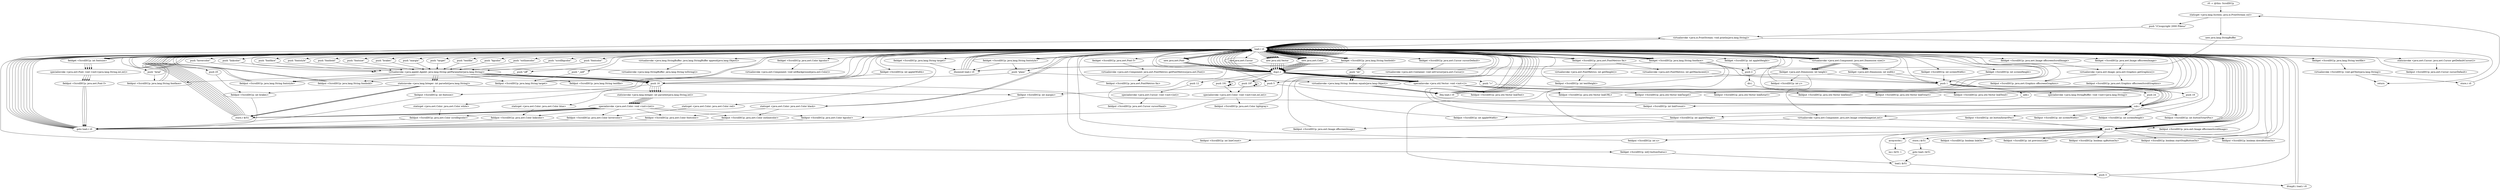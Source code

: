 digraph "" {
    "r0 := @this: ScrollItUp"
    "staticget <java.lang.System: java.io.PrintStream out>"
    "r0 := @this: ScrollItUp"->"staticget <java.lang.System: java.io.PrintStream out>";
    "push \"(C)copyright 2000 Pikeus\""
    "staticget <java.lang.System: java.io.PrintStream out>"->"push \"(C)copyright 2000 Pikeus\"";
    "virtualinvoke <java.io.PrintStream: void println(java.lang.String)>"
    "push \"(C)copyright 2000 Pikeus\""->"virtualinvoke <java.io.PrintStream: void println(java.lang.String)>";
    "load.r r0"
    "virtualinvoke <java.io.PrintStream: void println(java.lang.String)>"->"load.r r0";
    "new java.awt.Cursor"
    "load.r r0"->"new java.awt.Cursor";
    "dup1.r"
    "new java.awt.Cursor"->"dup1.r";
    "push 12"
    "dup1.r"->"push 12";
    "specialinvoke <java.awt.Cursor: void <init>(int)>"
    "push 12"->"specialinvoke <java.awt.Cursor: void <init>(int)>";
    "fieldput <ScrollItUp: java.awt.Cursor cursorHand>"
    "specialinvoke <java.awt.Cursor: void <init>(int)>"->"fieldput <ScrollItUp: java.awt.Cursor cursorHand>";
    "fieldput <ScrollItUp: java.awt.Cursor cursorHand>"->"load.r r0";
    "staticinvoke <java.awt.Cursor: java.awt.Cursor getDefaultCursor()>"
    "load.r r0"->"staticinvoke <java.awt.Cursor: java.awt.Cursor getDefaultCursor()>";
    "fieldput <ScrollItUp: java.awt.Cursor cursorDefault>"
    "staticinvoke <java.awt.Cursor: java.awt.Cursor getDefaultCursor()>"->"fieldput <ScrollItUp: java.awt.Cursor cursorDefault>";
    "fieldput <ScrollItUp: java.awt.Cursor cursorDefault>"->"load.r r0";
    "load.r r0"->"load.r r0";
    "fieldget <ScrollItUp: java.awt.Cursor cursorDefault>"
    "load.r r0"->"fieldget <ScrollItUp: java.awt.Cursor cursorDefault>";
    "virtualinvoke <java.awt.Container: void setCursor(java.awt.Cursor)>"
    "fieldget <ScrollItUp: java.awt.Cursor cursorDefault>"->"virtualinvoke <java.awt.Container: void setCursor(java.awt.Cursor)>";
    "virtualinvoke <java.awt.Container: void setCursor(java.awt.Cursor)>"->"load.r r0";
    "push 0"
    "load.r r0"->"push 0";
    "fieldput <ScrollItUp: int lineCount>"
    "push 0"->"fieldput <ScrollItUp: int lineCount>";
    "fieldput <ScrollItUp: int lineCount>"->"load.r r0";
    "new java.util.Vector"
    "load.r r0"->"new java.util.Vector";
    "new java.util.Vector"->"dup1.r";
    "specialinvoke <java.util.Vector: void <init>()>"
    "dup1.r"->"specialinvoke <java.util.Vector: void <init>()>";
    "fieldput <ScrollItUp: java.util.Vector linkText>"
    "specialinvoke <java.util.Vector: void <init>()>"->"fieldput <ScrollItUp: java.util.Vector linkText>";
    "fieldput <ScrollItUp: java.util.Vector linkText>"->"load.r r0";
    "load.r r0"->"new java.util.Vector";
    "new java.util.Vector"->"dup1.r";
    "dup1.r"->"specialinvoke <java.util.Vector: void <init>()>";
    "fieldput <ScrollItUp: java.util.Vector linkURL>"
    "specialinvoke <java.util.Vector: void <init>()>"->"fieldput <ScrollItUp: java.util.Vector linkURL>";
    "fieldput <ScrollItUp: java.util.Vector linkURL>"->"load.r r0";
    "load.r r0"->"new java.util.Vector";
    "new java.util.Vector"->"dup1.r";
    "dup1.r"->"specialinvoke <java.util.Vector: void <init>()>";
    "fieldput <ScrollItUp: java.util.Vector linkTarget>"
    "specialinvoke <java.util.Vector: void <init>()>"->"fieldput <ScrollItUp: java.util.Vector linkTarget>";
    "fieldput <ScrollItUp: java.util.Vector linkTarget>"->"load.r r0";
    "load.r r0"->"new java.util.Vector";
    "new java.util.Vector"->"dup1.r";
    "dup1.r"->"specialinvoke <java.util.Vector: void <init>()>";
    "fieldput <ScrollItUp: java.util.Vector linkXstart>"
    "specialinvoke <java.util.Vector: void <init>()>"->"fieldput <ScrollItUp: java.util.Vector linkXstart>";
    "fieldput <ScrollItUp: java.util.Vector linkXstart>"->"load.r r0";
    "load.r r0"->"new java.util.Vector";
    "new java.util.Vector"->"dup1.r";
    "dup1.r"->"specialinvoke <java.util.Vector: void <init>()>";
    "fieldput <ScrollItUp: java.util.Vector linkXend>"
    "specialinvoke <java.util.Vector: void <init>()>"->"fieldput <ScrollItUp: java.util.Vector linkXend>";
    "fieldput <ScrollItUp: java.util.Vector linkXend>"->"load.r r0";
    "load.r r0"->"new java.util.Vector";
    "new java.util.Vector"->"dup1.r";
    "dup1.r"->"specialinvoke <java.util.Vector: void <init>()>";
    "fieldput <ScrollItUp: java.util.Vector linkYstart>"
    "specialinvoke <java.util.Vector: void <init>()>"->"fieldput <ScrollItUp: java.util.Vector linkYstart>";
    "fieldput <ScrollItUp: java.util.Vector linkYstart>"->"load.r r0";
    "load.r r0"->"new java.util.Vector";
    "new java.util.Vector"->"dup1.r";
    "dup1.r"->"specialinvoke <java.util.Vector: void <init>()>";
    "fieldput <ScrollItUp: java.util.Vector linkYend>"
    "specialinvoke <java.util.Vector: void <init>()>"->"fieldput <ScrollItUp: java.util.Vector linkYend>";
    "fieldput <ScrollItUp: java.util.Vector linkYend>"->"load.r r0";
    "new java.awt.Color"
    "load.r r0"->"new java.awt.Color";
    "new java.awt.Color"->"dup1.r";
    "push 191"
    "dup1.r"->"push 191";
    "push 191"->"push 191";
    "push 191"->"push 191";
    "specialinvoke <java.awt.Color: void <init>(int,int,int)>"
    "push 191"->"specialinvoke <java.awt.Color: void <init>(int,int,int)>";
    "fieldput <ScrollItUp: java.awt.Color lightgray>"
    "specialinvoke <java.awt.Color: void <init>(int,int,int)>"->"fieldput <ScrollItUp: java.awt.Color lightgray>";
    "fieldput <ScrollItUp: java.awt.Color lightgray>"->"load.r r0";
    "load.r r0"->"new java.awt.Color";
    "new java.awt.Color"->"dup1.r";
    "dup1.r"->"load.r r0";
    "push \"bgcolor\""
    "load.r r0"->"push \"bgcolor\"";
    "virtualinvoke <java.applet.Applet: java.lang.String getParameter(java.lang.String)>"
    "push \"bgcolor\""->"virtualinvoke <java.applet.Applet: java.lang.String getParameter(java.lang.String)>";
    "push 16"
    "virtualinvoke <java.applet.Applet: java.lang.String getParameter(java.lang.String)>"->"push 16";
    "staticinvoke <java.lang.Integer: int parseInt(java.lang.String,int)>"
    "push 16"->"staticinvoke <java.lang.Integer: int parseInt(java.lang.String,int)>";
    "specialinvoke <java.awt.Color: void <init>(int)>"
    "staticinvoke <java.lang.Integer: int parseInt(java.lang.String,int)>"->"specialinvoke <java.awt.Color: void <init>(int)>";
    "fieldput <ScrollItUp: java.awt.Color bgcolor>"
    "specialinvoke <java.awt.Color: void <init>(int)>"->"fieldput <ScrollItUp: java.awt.Color bgcolor>";
    "goto load.r r0"
    "fieldput <ScrollItUp: java.awt.Color bgcolor>"->"goto load.r r0";
    "goto load.r r0"->"load.r r0";
    "load.r r0"->"new java.awt.Color";
    "new java.awt.Color"->"dup1.r";
    "dup1.r"->"load.r r0";
    "push \"outlinecolor\""
    "load.r r0"->"push \"outlinecolor\"";
    "push \"outlinecolor\""->"virtualinvoke <java.applet.Applet: java.lang.String getParameter(java.lang.String)>";
    "virtualinvoke <java.applet.Applet: java.lang.String getParameter(java.lang.String)>"->"push 16";
    "push 16"->"staticinvoke <java.lang.Integer: int parseInt(java.lang.String,int)>";
    "staticinvoke <java.lang.Integer: int parseInt(java.lang.String,int)>"->"specialinvoke <java.awt.Color: void <init>(int)>";
    "fieldput <ScrollItUp: java.awt.Color outlinecolor>"
    "specialinvoke <java.awt.Color: void <init>(int)>"->"fieldput <ScrollItUp: java.awt.Color outlinecolor>";
    "fieldput <ScrollItUp: java.awt.Color outlinecolor>"->"goto load.r r0";
    "goto load.r r0"->"load.r r0";
    "load.r r0"->"new java.awt.Color";
    "new java.awt.Color"->"dup1.r";
    "dup1.r"->"load.r r0";
    "push \"scrollbgcolor\""
    "load.r r0"->"push \"scrollbgcolor\"";
    "push \"scrollbgcolor\""->"virtualinvoke <java.applet.Applet: java.lang.String getParameter(java.lang.String)>";
    "virtualinvoke <java.applet.Applet: java.lang.String getParameter(java.lang.String)>"->"push 16";
    "push 16"->"staticinvoke <java.lang.Integer: int parseInt(java.lang.String,int)>";
    "staticinvoke <java.lang.Integer: int parseInt(java.lang.String,int)>"->"specialinvoke <java.awt.Color: void <init>(int)>";
    "fieldput <ScrollItUp: java.awt.Color scrollbgcolor>"
    "specialinvoke <java.awt.Color: void <init>(int)>"->"fieldput <ScrollItUp: java.awt.Color scrollbgcolor>";
    "fieldput <ScrollItUp: java.awt.Color scrollbgcolor>"->"goto load.r r0";
    "goto load.r r0"->"load.r r0";
    "load.r r0"->"new java.awt.Color";
    "new java.awt.Color"->"dup1.r";
    "dup1.r"->"load.r r0";
    "push \"fontcolor\""
    "load.r r0"->"push \"fontcolor\"";
    "push \"fontcolor\""->"virtualinvoke <java.applet.Applet: java.lang.String getParameter(java.lang.String)>";
    "virtualinvoke <java.applet.Applet: java.lang.String getParameter(java.lang.String)>"->"push 16";
    "push 16"->"staticinvoke <java.lang.Integer: int parseInt(java.lang.String,int)>";
    "staticinvoke <java.lang.Integer: int parseInt(java.lang.String,int)>"->"specialinvoke <java.awt.Color: void <init>(int)>";
    "fieldput <ScrollItUp: java.awt.Color fontcolor>"
    "specialinvoke <java.awt.Color: void <init>(int)>"->"fieldput <ScrollItUp: java.awt.Color fontcolor>";
    "fieldput <ScrollItUp: java.awt.Color fontcolor>"->"goto load.r r0";
    "goto load.r r0"->"load.r r0";
    "load.r r0"->"new java.awt.Color";
    "new java.awt.Color"->"dup1.r";
    "dup1.r"->"load.r r0";
    "push \"hovercolor\""
    "load.r r0"->"push \"hovercolor\"";
    "push \"hovercolor\""->"virtualinvoke <java.applet.Applet: java.lang.String getParameter(java.lang.String)>";
    "virtualinvoke <java.applet.Applet: java.lang.String getParameter(java.lang.String)>"->"push 16";
    "push 16"->"staticinvoke <java.lang.Integer: int parseInt(java.lang.String,int)>";
    "staticinvoke <java.lang.Integer: int parseInt(java.lang.String,int)>"->"specialinvoke <java.awt.Color: void <init>(int)>";
    "fieldput <ScrollItUp: java.awt.Color hovercolor>"
    "specialinvoke <java.awt.Color: void <init>(int)>"->"fieldput <ScrollItUp: java.awt.Color hovercolor>";
    "fieldput <ScrollItUp: java.awt.Color hovercolor>"->"goto load.r r0";
    "goto load.r r0"->"load.r r0";
    "load.r r0"->"new java.awt.Color";
    "new java.awt.Color"->"dup1.r";
    "dup1.r"->"load.r r0";
    "push \"linkcolor\""
    "load.r r0"->"push \"linkcolor\"";
    "push \"linkcolor\""->"virtualinvoke <java.applet.Applet: java.lang.String getParameter(java.lang.String)>";
    "virtualinvoke <java.applet.Applet: java.lang.String getParameter(java.lang.String)>"->"push 16";
    "push 16"->"staticinvoke <java.lang.Integer: int parseInt(java.lang.String,int)>";
    "staticinvoke <java.lang.Integer: int parseInt(java.lang.String,int)>"->"specialinvoke <java.awt.Color: void <init>(int)>";
    "fieldput <ScrollItUp: java.awt.Color linkcolor>"
    "specialinvoke <java.awt.Color: void <init>(int)>"->"fieldput <ScrollItUp: java.awt.Color linkcolor>";
    "fieldput <ScrollItUp: java.awt.Color linkcolor>"->"goto load.r r0";
    "goto load.r r0"->"load.r r0";
    "load.r r0"->"load.r r0";
    "push \"fontface\""
    "load.r r0"->"push \"fontface\"";
    "push \"fontface\""->"virtualinvoke <java.applet.Applet: java.lang.String getParameter(java.lang.String)>";
    "fieldput <ScrollItUp: java.lang.String fontface>"
    "virtualinvoke <java.applet.Applet: java.lang.String getParameter(java.lang.String)>"->"fieldput <ScrollItUp: java.lang.String fontface>";
    "fieldput <ScrollItUp: java.lang.String fontface>"->"load.r r0";
    "fieldget <ScrollItUp: java.lang.String fontface>"
    "load.r r0"->"fieldget <ScrollItUp: java.lang.String fontface>";
    "ifnonnull load.r r0"
    "fieldget <ScrollItUp: java.lang.String fontface>"->"ifnonnull load.r r0";
    "ifnonnull load.r r0"->"load.r r0";
    "push \"Arial\""
    "load.r r0"->"push \"Arial\"";
    "push \"Arial\""->"fieldput <ScrollItUp: java.lang.String fontface>";
    "fieldput <ScrollItUp: java.lang.String fontface>"->"load.r r0";
    "load.r r0"->"load.r r0";
    "push \"fontstyle\""
    "load.r r0"->"push \"fontstyle\"";
    "push \"fontstyle\""->"virtualinvoke <java.applet.Applet: java.lang.String getParameter(java.lang.String)>";
    "fieldput <ScrollItUp: java.lang.String fontstyle>"
    "virtualinvoke <java.applet.Applet: java.lang.String getParameter(java.lang.String)>"->"fieldput <ScrollItUp: java.lang.String fontstyle>";
    "fieldput <ScrollItUp: java.lang.String fontstyle>"->"load.r r0";
    "fieldget <ScrollItUp: java.lang.String fontstyle>"
    "load.r r0"->"fieldget <ScrollItUp: java.lang.String fontstyle>";
    "fieldget <ScrollItUp: java.lang.String fontstyle>"->"ifnonnull load.r r0";
    "ifnonnull load.r r0"->"load.r r0";
    "push \"plain\""
    "load.r r0"->"push \"plain\"";
    "push \"plain\""->"fieldput <ScrollItUp: java.lang.String fontstyle>";
    "fieldput <ScrollItUp: java.lang.String fontstyle>"->"load.r r0";
    "load.r r0"->"load.r r0";
    "push \"fontbold\""
    "load.r r0"->"push \"fontbold\"";
    "push \"fontbold\""->"virtualinvoke <java.applet.Applet: java.lang.String getParameter(java.lang.String)>";
    "fieldput <ScrollItUp: java.lang.String fontbold>"
    "virtualinvoke <java.applet.Applet: java.lang.String getParameter(java.lang.String)>"->"fieldput <ScrollItUp: java.lang.String fontbold>";
    "fieldput <ScrollItUp: java.lang.String fontbold>"->"load.r r0";
    "fieldget <ScrollItUp: java.lang.String fontbold>"
    "load.r r0"->"fieldget <ScrollItUp: java.lang.String fontbold>";
    "fieldget <ScrollItUp: java.lang.String fontbold>"->"ifnonnull load.r r0";
    "ifnonnull load.r r0"->"load.r r0";
    "push \"off\""
    "load.r r0"->"push \"off\"";
    "push \"off\""->"fieldput <ScrollItUp: java.lang.String fontbold>";
    "fieldput <ScrollItUp: java.lang.String fontbold>"->"load.r r0";
    "load.r r0"->"load.r r0";
    "push \"fontsize\""
    "load.r r0"->"push \"fontsize\"";
    "push \"fontsize\""->"virtualinvoke <java.applet.Applet: java.lang.String getParameter(java.lang.String)>";
    "staticinvoke <java.lang.Integer: int parseInt(java.lang.String)>"
    "virtualinvoke <java.applet.Applet: java.lang.String getParameter(java.lang.String)>"->"staticinvoke <java.lang.Integer: int parseInt(java.lang.String)>";
    "fieldput <ScrollItUp: int fontsize>"
    "staticinvoke <java.lang.Integer: int parseInt(java.lang.String)>"->"fieldput <ScrollItUp: int fontsize>";
    "fieldput <ScrollItUp: int fontsize>"->"goto load.r r0";
    "goto load.r r0"->"load.r r0";
    "load.r r0"->"load.r r0";
    "push \"brakes\""
    "load.r r0"->"push \"brakes\"";
    "push \"brakes\""->"virtualinvoke <java.applet.Applet: java.lang.String getParameter(java.lang.String)>";
    "virtualinvoke <java.applet.Applet: java.lang.String getParameter(java.lang.String)>"->"staticinvoke <java.lang.Integer: int parseInt(java.lang.String)>";
    "fieldput <ScrollItUp: int brakes>"
    "staticinvoke <java.lang.Integer: int parseInt(java.lang.String)>"->"fieldput <ScrollItUp: int brakes>";
    "fieldput <ScrollItUp: int brakes>"->"goto load.r r0";
    "goto load.r r0"->"load.r r0";
    "load.r r0"->"load.r r0";
    "push \"margin\""
    "load.r r0"->"push \"margin\"";
    "push \"margin\""->"virtualinvoke <java.applet.Applet: java.lang.String getParameter(java.lang.String)>";
    "virtualinvoke <java.applet.Applet: java.lang.String getParameter(java.lang.String)>"->"staticinvoke <java.lang.Integer: int parseInt(java.lang.String)>";
    "fieldput <ScrollItUp: int margin>"
    "staticinvoke <java.lang.Integer: int parseInt(java.lang.String)>"->"fieldput <ScrollItUp: int margin>";
    "fieldput <ScrollItUp: int margin>"->"goto load.r r0";
    "goto load.r r0"->"load.r r0";
    "load.r r0"->"load.r r0";
    "push \"target\""
    "load.r r0"->"push \"target\"";
    "push \"target\""->"virtualinvoke <java.applet.Applet: java.lang.String getParameter(java.lang.String)>";
    "fieldput <ScrollItUp: java.lang.String target>"
    "virtualinvoke <java.applet.Applet: java.lang.String getParameter(java.lang.String)>"->"fieldput <ScrollItUp: java.lang.String target>";
    "fieldput <ScrollItUp: java.lang.String target>"->"load.r r0";
    "fieldget <ScrollItUp: java.lang.String target>"
    "load.r r0"->"fieldget <ScrollItUp: java.lang.String target>";
    "fieldget <ScrollItUp: java.lang.String target>"->"ifnonnull load.r r0";
    "ifnonnull load.r r0"->"load.r r0";
    "push \"_self\""
    "load.r r0"->"push \"_self\"";
    "push \"_self\""->"fieldput <ScrollItUp: java.lang.String target>";
    "fieldput <ScrollItUp: java.lang.String target>"->"load.r r0";
    "load.r r0"->"fieldget <ScrollItUp: java.lang.String fontstyle>";
    "fieldget <ScrollItUp: java.lang.String fontstyle>"->"push \"plain\"";
    "virtualinvoke <java.lang.String: boolean equals(java.lang.Object)>"
    "push \"plain\""->"virtualinvoke <java.lang.String: boolean equals(java.lang.Object)>";
    "ifeq load.r r0"
    "virtualinvoke <java.lang.String: boolean equals(java.lang.Object)>"->"ifeq load.r r0";
    "ifeq load.r r0"->"load.r r0";
    "load.r r0"->"fieldget <ScrollItUp: java.lang.String fontbold>";
    "push \"on\""
    "fieldget <ScrollItUp: java.lang.String fontbold>"->"push \"on\"";
    "push \"on\""->"virtualinvoke <java.lang.String: boolean equals(java.lang.Object)>";
    "virtualinvoke <java.lang.String: boolean equals(java.lang.Object)>"->"ifeq load.r r0";
    "ifeq load.r r0"->"load.r r0";
    "new java.awt.Font"
    "load.r r0"->"new java.awt.Font";
    "new java.awt.Font"->"dup1.r";
    "dup1.r"->"load.r r0";
    "load.r r0"->"fieldget <ScrollItUp: java.lang.String fontface>";
    "push 1"
    "fieldget <ScrollItUp: java.lang.String fontface>"->"push 1";
    "push 1"->"load.r r0";
    "fieldget <ScrollItUp: int fontsize>"
    "load.r r0"->"fieldget <ScrollItUp: int fontsize>";
    "specialinvoke <java.awt.Font: void <init>(java.lang.String,int,int)>"
    "fieldget <ScrollItUp: int fontsize>"->"specialinvoke <java.awt.Font: void <init>(java.lang.String,int,int)>";
    "fieldput <ScrollItUp: java.awt.Font f>"
    "specialinvoke <java.awt.Font: void <init>(java.lang.String,int,int)>"->"fieldput <ScrollItUp: java.awt.Font f>";
    "fieldput <ScrollItUp: java.awt.Font f>"->"goto load.r r0";
    "goto load.r r0"->"load.r r0";
    "load.r r0"->"load.r r0";
    "fieldget <ScrollItUp: java.awt.Color bgcolor>"
    "load.r r0"->"fieldget <ScrollItUp: java.awt.Color bgcolor>";
    "virtualinvoke <java.awt.Component: void setBackground(java.awt.Color)>"
    "fieldget <ScrollItUp: java.awt.Color bgcolor>"->"virtualinvoke <java.awt.Component: void setBackground(java.awt.Color)>";
    "virtualinvoke <java.awt.Component: void setBackground(java.awt.Color)>"->"load.r r0";
    "load.r r0"->"push 0";
    "fieldput <ScrollItUp: int x>"
    "push 0"->"fieldput <ScrollItUp: int x>";
    "fieldput <ScrollItUp: int x>"->"load.r r0";
    "load.r r0"->"load.r r0";
    "virtualinvoke <java.awt.Component: java.awt.Dimension size()>"
    "load.r r0"->"virtualinvoke <java.awt.Component: java.awt.Dimension size()>";
    "fieldget <java.awt.Dimension: int height>"
    "virtualinvoke <java.awt.Component: java.awt.Dimension size()>"->"fieldget <java.awt.Dimension: int height>";
    "fieldput <ScrollItUp: int y>"
    "fieldget <java.awt.Dimension: int height>"->"fieldput <ScrollItUp: int y>";
    "fieldput <ScrollItUp: int y>"->"load.r r0";
    "load.r r0"->"load.r r0";
    "load.r r0"->"load.r r0";
    "fieldget <ScrollItUp: java.awt.Font f>"
    "load.r r0"->"fieldget <ScrollItUp: java.awt.Font f>";
    "virtualinvoke <java.awt.Component: java.awt.FontMetrics getFontMetrics(java.awt.Font)>"
    "fieldget <ScrollItUp: java.awt.Font f>"->"virtualinvoke <java.awt.Component: java.awt.FontMetrics getFontMetrics(java.awt.Font)>";
    "fieldput <ScrollItUp: java.awt.FontMetrics fm>"
    "virtualinvoke <java.awt.Component: java.awt.FontMetrics getFontMetrics(java.awt.Font)>"->"fieldput <ScrollItUp: java.awt.FontMetrics fm>";
    "fieldput <ScrollItUp: java.awt.FontMetrics fm>"->"load.r r0";
    "load.r r0"->"load.r r0";
    "fieldget <ScrollItUp: java.awt.FontMetrics fm>"
    "load.r r0"->"fieldget <ScrollItUp: java.awt.FontMetrics fm>";
    "virtualinvoke <java.awt.FontMetrics: int getHeight()>"
    "fieldget <ScrollItUp: java.awt.FontMetrics fm>"->"virtualinvoke <java.awt.FontMetrics: int getHeight()>";
    "fieldput <ScrollItUp: int textHeight>"
    "virtualinvoke <java.awt.FontMetrics: int getHeight()>"->"fieldput <ScrollItUp: int textHeight>";
    "fieldput <ScrollItUp: int textHeight>"->"load.r r0";
    "load.r r0"->"push 0";
    "fieldput <ScrollItUp: boolean linkOn>"
    "push 0"->"fieldput <ScrollItUp: boolean linkOn>";
    "fieldput <ScrollItUp: boolean linkOn>"->"load.r r0";
    "load.r r0"->"push 0";
    "fieldput <ScrollItUp: int previousLink>"
    "push 0"->"fieldput <ScrollItUp: int previousLink>";
    "fieldput <ScrollItUp: int previousLink>"->"load.r r0";
    "load.r r0"->"load.r r0";
    "load.r r0"->"fieldget <ScrollItUp: java.awt.FontMetrics fm>";
    "virtualinvoke <java.awt.FontMetrics: int getMaxAscent()>"
    "fieldget <ScrollItUp: java.awt.FontMetrics fm>"->"virtualinvoke <java.awt.FontMetrics: int getMaxAscent()>";
    "virtualinvoke <java.awt.FontMetrics: int getMaxAscent()>"->"push 1";
    "add.i"
    "push 1"->"add.i";
    "fieldput <ScrollItUp: int linkYcount>"
    "add.i"->"fieldput <ScrollItUp: int linkYcount>";
    "fieldput <ScrollItUp: int linkYcount>"->"load.r r0";
    "load.r r0"->"load.r r0";
    "load.r r0"->"virtualinvoke <java.awt.Component: java.awt.Dimension size()>";
    "fieldget <java.awt.Dimension: int width>"
    "virtualinvoke <java.awt.Component: java.awt.Dimension size()>"->"fieldget <java.awt.Dimension: int width>";
    "fieldget <java.awt.Dimension: int width>"->"push 1";
    "sub.i"
    "push 1"->"sub.i";
    "fieldput <ScrollItUp: int appletWidth>"
    "sub.i"->"fieldput <ScrollItUp: int appletWidth>";
    "fieldput <ScrollItUp: int appletWidth>"->"load.r r0";
    "load.r r0"->"load.r r0";
    "load.r r0"->"virtualinvoke <java.awt.Component: java.awt.Dimension size()>";
    "virtualinvoke <java.awt.Component: java.awt.Dimension size()>"->"fieldget <java.awt.Dimension: int height>";
    "fieldget <java.awt.Dimension: int height>"->"push 1";
    "push 1"->"sub.i";
    "fieldput <ScrollItUp: int appletHeight>"
    "sub.i"->"fieldput <ScrollItUp: int appletHeight>";
    "fieldput <ScrollItUp: int appletHeight>"->"load.r r0";
    "load.r r0"->"load.r r0";
    "load.r r0"->"virtualinvoke <java.awt.Component: java.awt.Dimension size()>";
    "virtualinvoke <java.awt.Component: java.awt.Dimension size()>"->"fieldget <java.awt.Dimension: int width>";
    "push 19"
    "fieldget <java.awt.Dimension: int width>"->"push 19";
    "push 19"->"sub.i";
    "fieldput <ScrollItUp: int screenWidth>"
    "sub.i"->"fieldput <ScrollItUp: int screenWidth>";
    "fieldput <ScrollItUp: int screenWidth>"->"load.r r0";
    "load.r r0"->"load.r r0";
    "load.r r0"->"virtualinvoke <java.awt.Component: java.awt.Dimension size()>";
    "virtualinvoke <java.awt.Component: java.awt.Dimension size()>"->"fieldget <java.awt.Dimension: int height>";
    "push 5"
    "fieldget <java.awt.Dimension: int height>"->"push 5";
    "push 5"->"sub.i";
    "fieldput <ScrollItUp: int screenHeight>"
    "sub.i"->"fieldput <ScrollItUp: int screenHeight>";
    "fieldput <ScrollItUp: int screenHeight>"->"load.r r0";
    "load.r r0"->"load.r r0";
    "load.r r0"->"load.r r0";
    "load.r r0"->"virtualinvoke <java.awt.Component: java.awt.Dimension size()>";
    "virtualinvoke <java.awt.Component: java.awt.Dimension size()>"->"fieldget <java.awt.Dimension: int width>";
    "fieldget <java.awt.Dimension: int width>"->"load.r r0";
    "load.r r0"->"virtualinvoke <java.awt.Component: java.awt.Dimension size()>";
    "virtualinvoke <java.awt.Component: java.awt.Dimension size()>"->"fieldget <java.awt.Dimension: int height>";
    "virtualinvoke <java.awt.Component: java.awt.Image createImage(int,int)>"
    "fieldget <java.awt.Dimension: int height>"->"virtualinvoke <java.awt.Component: java.awt.Image createImage(int,int)>";
    "fieldput <ScrollItUp: java.awt.Image offscreenImage>"
    "virtualinvoke <java.awt.Component: java.awt.Image createImage(int,int)>"->"fieldput <ScrollItUp: java.awt.Image offscreenImage>";
    "fieldput <ScrollItUp: java.awt.Image offscreenImage>"->"load.r r0";
    "load.r r0"->"load.r r0";
    "fieldget <ScrollItUp: java.awt.Image offscreenImage>"
    "load.r r0"->"fieldget <ScrollItUp: java.awt.Image offscreenImage>";
    "virtualinvoke <java.awt.Image: java.awt.Graphics getGraphics()>"
    "fieldget <ScrollItUp: java.awt.Image offscreenImage>"->"virtualinvoke <java.awt.Image: java.awt.Graphics getGraphics()>";
    "fieldput <ScrollItUp: java.awt.Graphics offscreenGraphics>"
    "virtualinvoke <java.awt.Image: java.awt.Graphics getGraphics()>"->"fieldput <ScrollItUp: java.awt.Graphics offscreenGraphics>";
    "fieldput <ScrollItUp: java.awt.Graphics offscreenGraphics>"->"load.r r0";
    "load.r r0"->"load.r r0";
    "load.r r0"->"load.r r0";
    "fieldget <ScrollItUp: int screenWidth>"
    "load.r r0"->"fieldget <ScrollItUp: int screenWidth>";
    "fieldget <ScrollItUp: int screenWidth>"->"push 1";
    "push 1"->"sub.i";
    "sub.i"->"load.r r0";
    "fieldget <ScrollItUp: int screenHeight>"
    "load.r r0"->"fieldget <ScrollItUp: int screenHeight>";
    "fieldget <ScrollItUp: int screenHeight>"->"push 1";
    "push 1"->"sub.i";
    "sub.i"->"virtualinvoke <java.awt.Component: java.awt.Image createImage(int,int)>";
    "fieldput <ScrollItUp: java.awt.Image offscreenScrollImage>"
    "virtualinvoke <java.awt.Component: java.awt.Image createImage(int,int)>"->"fieldput <ScrollItUp: java.awt.Image offscreenScrollImage>";
    "fieldput <ScrollItUp: java.awt.Image offscreenScrollImage>"->"load.r r0";
    "load.r r0"->"load.r r0";
    "fieldget <ScrollItUp: java.awt.Image offscreenScrollImage>"
    "load.r r0"->"fieldget <ScrollItUp: java.awt.Image offscreenScrollImage>";
    "fieldget <ScrollItUp: java.awt.Image offscreenScrollImage>"->"virtualinvoke <java.awt.Image: java.awt.Graphics getGraphics()>";
    "fieldput <ScrollItUp: java.awt.Graphics offscreenScrollGraphics>"
    "virtualinvoke <java.awt.Image: java.awt.Graphics getGraphics()>"->"fieldput <ScrollItUp: java.awt.Graphics offscreenScrollGraphics>";
    "fieldput <ScrollItUp: java.awt.Graphics offscreenScrollGraphics>"->"load.r r0";
    "load.r r0"->"push 0";
    "fieldput <ScrollItUp: boolean upButtonOn>"
    "push 0"->"fieldput <ScrollItUp: boolean upButtonOn>";
    "fieldput <ScrollItUp: boolean upButtonOn>"->"load.r r0";
    "load.r r0"->"push 0";
    "fieldput <ScrollItUp: boolean startStopButtonOn>"
    "push 0"->"fieldput <ScrollItUp: boolean startStopButtonOn>";
    "fieldput <ScrollItUp: boolean startStopButtonOn>"->"load.r r0";
    "load.r r0"->"push 0";
    "fieldput <ScrollItUp: boolean downButtonOn>"
    "push 0"->"fieldput <ScrollItUp: boolean downButtonOn>";
    "fieldput <ScrollItUp: boolean downButtonOn>"->"load.r r0";
    "load.r r0"->"load.r r0";
    "fieldget <ScrollItUp: int appletHeight>"
    "load.r r0"->"fieldget <ScrollItUp: int appletHeight>";
    "push 2"
    "fieldget <ScrollItUp: int appletHeight>"->"push 2";
    "div.i"
    "push 2"->"div.i";
    "push 24"
    "div.i"->"push 24";
    "push 24"->"sub.i";
    "fieldput <ScrollItUp: int buttonYstartPos>"
    "sub.i"->"fieldput <ScrollItUp: int buttonYstartPos>";
    "fieldput <ScrollItUp: int buttonYstartPos>"->"load.r r0";
    "load.r r0"->"load.r r0";
    "fieldget <ScrollItUp: int appletWidth>"
    "load.r r0"->"fieldget <ScrollItUp: int appletWidth>";
    "fieldget <ScrollItUp: int appletWidth>"->"push 16";
    "push 16"->"sub.i";
    "fieldput <ScrollItUp: int buttonXstartPos>"
    "sub.i"->"fieldput <ScrollItUp: int buttonXstartPos>";
    "fieldput <ScrollItUp: int buttonXstartPos>"->"push 0";
    "store.i $r51"
    "push 0"->"store.i $r51";
    "goto load.i $r51"
    "store.i $r51"->"goto load.i $r51";
    "load.i $r51"
    "goto load.i $r51"->"load.i $r51";
    "push 3"
    "load.i $r51"->"push 3";
    "ifcmplt.i load.r r0"
    "push 3"->"ifcmplt.i load.r r0";
    "ifcmplt.i load.r r0"->"load.r r0";
    "load.r r0"->"load.r r0";
    "push \"textfile\""
    "load.r r0"->"push \"textfile\"";
    "push \"textfile\""->"virtualinvoke <java.applet.Applet: java.lang.String getParameter(java.lang.String)>";
    "fieldput <ScrollItUp: java.lang.String textfile>"
    "virtualinvoke <java.applet.Applet: java.lang.String getParameter(java.lang.String)>"->"fieldput <ScrollItUp: java.lang.String textfile>";
    "fieldput <ScrollItUp: java.lang.String textfile>"->"load.r r0";
    "load.r r0"->"load.r r0";
    "fieldget <ScrollItUp: java.lang.String textfile>"
    "load.r r0"->"fieldget <ScrollItUp: java.lang.String textfile>";
    "virtualinvoke <ScrollItUp: void getText(java.lang.String)>"
    "fieldget <ScrollItUp: java.lang.String textfile>"->"virtualinvoke <ScrollItUp: void getText(java.lang.String)>";
    "return"
    "virtualinvoke <ScrollItUp: void getText(java.lang.String)>"->"return";
    "store.r r0"
    "virtualinvoke <ScrollItUp: void getText(java.lang.String)>"->"store.r r0";
    "store.r r0"->"staticget <java.lang.System: java.io.PrintStream out>";
    "new java.lang.StringBuffer"
    "staticget <java.lang.System: java.io.PrintStream out>"->"new java.lang.StringBuffer";
    "new java.lang.StringBuffer"->"dup1.r";
    "push \">\""
    "dup1.r"->"push \">\"";
    "specialinvoke <java.lang.StringBuffer: void <init>(java.lang.String)>"
    "push \">\""->"specialinvoke <java.lang.StringBuffer: void <init>(java.lang.String)>";
    "specialinvoke <java.lang.StringBuffer: void <init>(java.lang.String)>"->"load.r r0";
    "virtualinvoke <java.lang.StringBuffer: java.lang.StringBuffer append(java.lang.Object)>"
    "load.r r0"->"virtualinvoke <java.lang.StringBuffer: java.lang.StringBuffer append(java.lang.Object)>";
    "virtualinvoke <java.lang.StringBuffer: java.lang.String toString()>"
    "virtualinvoke <java.lang.StringBuffer: java.lang.StringBuffer append(java.lang.Object)>"->"virtualinvoke <java.lang.StringBuffer: java.lang.String toString()>";
    "virtualinvoke <java.lang.StringBuffer: java.lang.String toString()>"->"virtualinvoke <java.io.PrintStream: void println(java.lang.String)>";
    "virtualinvoke <java.io.PrintStream: void println(java.lang.String)>"->"return";
    "ifcmplt.i load.r r0"->"load.r r0";
    "fieldget <ScrollItUp: int[] buttonStatus>"
    "load.r r0"->"fieldget <ScrollItUp: int[] buttonStatus>";
    "fieldget <ScrollItUp: int[] buttonStatus>"->"load.i $r51";
    "load.i $r51"->"push 0";
    "arraywrite.i"
    "push 0"->"arraywrite.i";
    "inc.i $r51 1"
    "arraywrite.i"->"inc.i $r51 1";
    "ifeq load.r r0"->"load.r r0";
    "load.r r0"->"new java.awt.Font";
    "new java.awt.Font"->"dup1.r";
    "dup1.r"->"load.r r0";
    "load.r r0"->"fieldget <ScrollItUp: java.lang.String fontface>";
    "fieldget <ScrollItUp: java.lang.String fontface>"->"push 0";
    "push 0"->"load.r r0";
    "load.r r0"->"fieldget <ScrollItUp: int fontsize>";
    "fieldget <ScrollItUp: int fontsize>"->"specialinvoke <java.awt.Font: void <init>(java.lang.String,int,int)>";
    "specialinvoke <java.awt.Font: void <init>(java.lang.String,int,int)>"->"fieldput <ScrollItUp: java.awt.Font f>";
    "fieldput <ScrollItUp: java.awt.Font f>"->"goto load.r r0";
    "ifeq load.r r0"->"load.r r0";
    "load.r r0"->"fieldget <ScrollItUp: java.lang.String fontbold>";
    "fieldget <ScrollItUp: java.lang.String fontbold>"->"push \"on\"";
    "push \"on\""->"virtualinvoke <java.lang.String: boolean equals(java.lang.Object)>";
    "virtualinvoke <java.lang.String: boolean equals(java.lang.Object)>"->"ifeq load.r r0";
    "ifeq load.r r0"->"load.r r0";
    "load.r r0"->"new java.awt.Font";
    "new java.awt.Font"->"dup1.r";
    "dup1.r"->"load.r r0";
    "load.r r0"->"fieldget <ScrollItUp: java.lang.String fontface>";
    "fieldget <ScrollItUp: java.lang.String fontface>"->"push 3";
    "push 3"->"load.r r0";
    "load.r r0"->"fieldget <ScrollItUp: int fontsize>";
    "fieldget <ScrollItUp: int fontsize>"->"specialinvoke <java.awt.Font: void <init>(java.lang.String,int,int)>";
    "specialinvoke <java.awt.Font: void <init>(java.lang.String,int,int)>"->"fieldput <ScrollItUp: java.awt.Font f>";
    "fieldput <ScrollItUp: java.awt.Font f>"->"goto load.r r0";
    "ifeq load.r r0"->"load.r r0";
    "load.r r0"->"new java.awt.Font";
    "new java.awt.Font"->"dup1.r";
    "dup1.r"->"load.r r0";
    "load.r r0"->"fieldget <ScrollItUp: java.lang.String fontface>";
    "fieldget <ScrollItUp: java.lang.String fontface>"->"push 2";
    "push 2"->"load.r r0";
    "load.r r0"->"fieldget <ScrollItUp: int fontsize>";
    "fieldget <ScrollItUp: int fontsize>"->"specialinvoke <java.awt.Font: void <init>(java.lang.String,int,int)>";
    "specialinvoke <java.awt.Font: void <init>(java.lang.String,int,int)>"->"fieldput <ScrollItUp: java.awt.Font f>";
    "store.r $r51"
    "staticinvoke <java.lang.Integer: int parseInt(java.lang.String)>"->"store.r $r51";
    "store.r $r51"->"load.r r0";
    "load.r r0"->"push 5";
    "push 5"->"fieldput <ScrollItUp: int margin>";
    "staticinvoke <java.lang.Integer: int parseInt(java.lang.String)>"->"store.r $r51";
    "store.r $r51"->"load.r r0";
    "push 25"
    "load.r r0"->"push 25";
    "push 25"->"fieldput <ScrollItUp: int brakes>";
    "staticinvoke <java.lang.Integer: int parseInt(java.lang.String)>"->"store.r $r51";
    "store.r $r51"->"load.r r0";
    "load.r r0"->"push 16";
    "push 16"->"fieldput <ScrollItUp: int fontsize>";
    "specialinvoke <java.awt.Color: void <init>(int)>"->"store.r $r51";
    "store.r $r51"->"load.r r0";
    "staticget <java.awt.Color: java.awt.Color blue>"
    "load.r r0"->"staticget <java.awt.Color: java.awt.Color blue>";
    "staticget <java.awt.Color: java.awt.Color blue>"->"fieldput <ScrollItUp: java.awt.Color linkcolor>";
    "specialinvoke <java.awt.Color: void <init>(int)>"->"store.r $r51";
    "store.r $r51"->"load.r r0";
    "staticget <java.awt.Color: java.awt.Color red>"
    "load.r r0"->"staticget <java.awt.Color: java.awt.Color red>";
    "staticget <java.awt.Color: java.awt.Color red>"->"fieldput <ScrollItUp: java.awt.Color hovercolor>";
    "specialinvoke <java.awt.Color: void <init>(int)>"->"store.r $r51";
    "store.r $r51"->"load.r r0";
    "staticget <java.awt.Color: java.awt.Color black>"
    "load.r r0"->"staticget <java.awt.Color: java.awt.Color black>";
    "staticget <java.awt.Color: java.awt.Color black>"->"fieldput <ScrollItUp: java.awt.Color fontcolor>";
    "specialinvoke <java.awt.Color: void <init>(int)>"->"store.r $r51";
    "store.r $r51"->"load.r r0";
    "staticget <java.awt.Color: java.awt.Color white>"
    "load.r r0"->"staticget <java.awt.Color: java.awt.Color white>";
    "staticget <java.awt.Color: java.awt.Color white>"->"fieldput <ScrollItUp: java.awt.Color scrollbgcolor>";
    "specialinvoke <java.awt.Color: void <init>(int)>"->"store.r $r51";
    "store.r $r51"->"load.r r0";
    "load.r r0"->"staticget <java.awt.Color: java.awt.Color black>";
    "staticget <java.awt.Color: java.awt.Color black>"->"fieldput <ScrollItUp: java.awt.Color outlinecolor>";
    "specialinvoke <java.awt.Color: void <init>(int)>"->"store.r $r51";
    "store.r $r51"->"load.r r0";
    "load.r r0"->"new java.awt.Color";
    "new java.awt.Color"->"dup1.r";
    "push 197"
    "dup1.r"->"push 197";
    "push 197"->"push 197";
    "push 197"->"push 197";
    "push 197"->"specialinvoke <java.awt.Color: void <init>(int,int,int)>";
    "specialinvoke <java.awt.Color: void <init>(int,int,int)>"->"fieldput <ScrollItUp: java.awt.Color bgcolor>";
}

